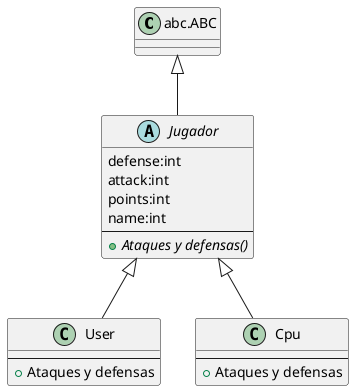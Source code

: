 @startuml
class "abc.ABC" as abc{}
abstract class Jugador{
defense:int
attack:int
points:int
name:int
----
+{abstract}Ataques y defensas()
}

class User{
----
+Ataques y defensas
}

class Cpu{
----
+Ataques y defensas
}

abc<|--Jugador
Jugador <|-- User
Jugador <|-- Cpu

@enduml